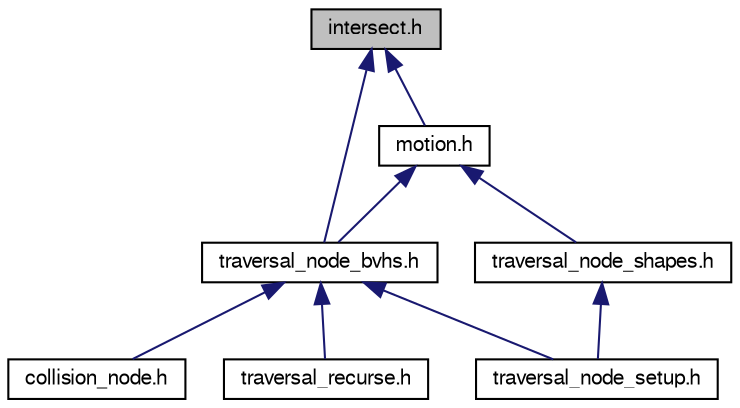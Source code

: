 digraph "intersect.h"
{
  edge [fontname="FreeSans",fontsize="10",labelfontname="FreeSans",labelfontsize="10"];
  node [fontname="FreeSans",fontsize="10",shape=record];
  Node1 [label="intersect.h",height=0.2,width=0.4,color="black", fillcolor="grey75", style="filled" fontcolor="black"];
  Node1 -> Node2 [dir="back",color="midnightblue",fontsize="10",style="solid",fontname="FreeSans"];
  Node2 [label="motion.h",height=0.2,width=0.4,color="black", fillcolor="white", style="filled",URL="$a00289.html"];
  Node2 -> Node3 [dir="back",color="midnightblue",fontsize="10",style="solid",fontname="FreeSans"];
  Node3 [label="traversal_node_bvhs.h",height=0.2,width=0.4,color="black", fillcolor="white", style="filled",URL="$a00313.html"];
  Node3 -> Node4 [dir="back",color="midnightblue",fontsize="10",style="solid",fontname="FreeSans"];
  Node4 [label="collision_node.h",height=0.2,width=0.4,color="black", fillcolor="white", style="filled",URL="$a00248.html"];
  Node3 -> Node5 [dir="back",color="midnightblue",fontsize="10",style="solid",fontname="FreeSans"];
  Node5 [label="traversal_node_setup.h",height=0.2,width=0.4,color="black", fillcolor="white", style="filled",URL="$a00315.html"];
  Node3 -> Node6 [dir="back",color="midnightblue",fontsize="10",style="solid",fontname="FreeSans"];
  Node6 [label="traversal_recurse.h",height=0.2,width=0.4,color="black", fillcolor="white", style="filled",URL="$a00317.html"];
  Node2 -> Node7 [dir="back",color="midnightblue",fontsize="10",style="solid",fontname="FreeSans"];
  Node7 [label="traversal_node_shapes.h",height=0.2,width=0.4,color="black", fillcolor="white", style="filled",URL="$a00316.html"];
  Node7 -> Node5 [dir="back",color="midnightblue",fontsize="10",style="solid",fontname="FreeSans"];
  Node1 -> Node3 [dir="back",color="midnightblue",fontsize="10",style="solid",fontname="FreeSans"];
}
